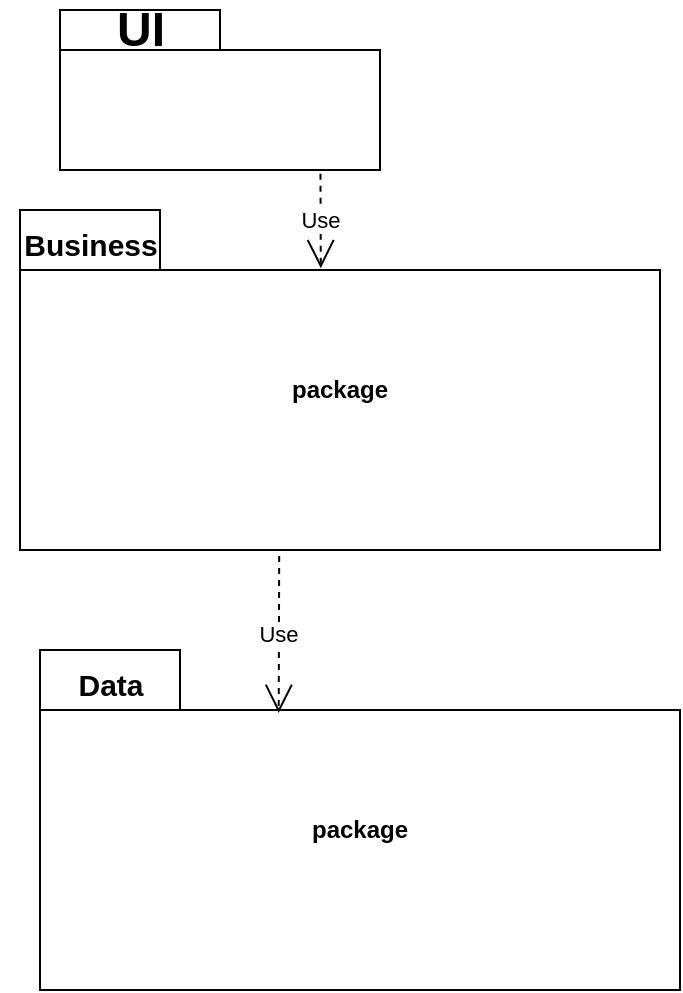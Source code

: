 <mxfile version="24.4.13" type="github">
  <diagram name="第 1 页" id="YO6ubXE0HBO4cMVrQvcU">
    <mxGraphModel dx="454" dy="240" grid="1" gridSize="10" guides="1" tooltips="1" connect="1" arrows="1" fold="1" page="1" pageScale="1" pageWidth="827" pageHeight="1169" math="0" shadow="0">
      <root>
        <mxCell id="0" />
        <mxCell id="1" parent="0" />
        <mxCell id="Ew3tYRvTV73FLmt3Qn77-1" value="" style="shape=folder;fontStyle=1;spacingTop=10;tabWidth=80;tabHeight=20;tabPosition=left;html=1;whiteSpace=wrap;" vertex="1" parent="1">
          <mxGeometry x="250" y="130" width="160" height="80" as="geometry" />
        </mxCell>
        <mxCell id="Ew3tYRvTV73FLmt3Qn77-2" value="UI" style="text;strokeColor=none;fillColor=none;html=1;fontSize=24;fontStyle=1;verticalAlign=middle;align=center;" vertex="1" parent="1">
          <mxGeometry x="250" y="130" width="80" height="20" as="geometry" />
        </mxCell>
        <mxCell id="Ew3tYRvTV73FLmt3Qn77-3" value="package" style="shape=folder;fontStyle=1;spacingTop=10;tabWidth=70;tabHeight=30;tabPosition=left;html=1;whiteSpace=wrap;" vertex="1" parent="1">
          <mxGeometry x="230" y="230" width="320" height="170" as="geometry" />
        </mxCell>
        <mxCell id="Ew3tYRvTV73FLmt3Qn77-5" value="&lt;font style=&quot;font-size: 15px;&quot;&gt;Business&lt;/font&gt;" style="text;strokeColor=none;fillColor=none;html=1;fontSize=24;fontStyle=1;verticalAlign=middle;align=center;" vertex="1" parent="1">
          <mxGeometry x="220" y="230" width="90" height="30" as="geometry" />
        </mxCell>
        <mxCell id="Ew3tYRvTV73FLmt3Qn77-6" value="package" style="shape=folder;fontStyle=1;spacingTop=10;tabWidth=70;tabHeight=30;tabPosition=left;html=1;whiteSpace=wrap;" vertex="1" parent="1">
          <mxGeometry x="240" y="450" width="320" height="170" as="geometry" />
        </mxCell>
        <mxCell id="Ew3tYRvTV73FLmt3Qn77-7" value="&lt;font style=&quot;font-size: 15px;&quot;&gt;Data&lt;/font&gt;" style="text;strokeColor=none;fillColor=none;html=1;fontSize=24;fontStyle=1;verticalAlign=middle;align=center;" vertex="1" parent="1">
          <mxGeometry x="230" y="450" width="90" height="30" as="geometry" />
        </mxCell>
        <mxCell id="Ew3tYRvTV73FLmt3Qn77-8" value="Use" style="endArrow=open;endSize=12;dashed=1;html=1;rounded=0;exitX=0.814;exitY=1.023;exitDx=0;exitDy=0;exitPerimeter=0;entryX=0.47;entryY=0.171;entryDx=0;entryDy=0;entryPerimeter=0;" edge="1" parent="1" source="Ew3tYRvTV73FLmt3Qn77-1" target="Ew3tYRvTV73FLmt3Qn77-3">
          <mxGeometry width="160" relative="1" as="geometry">
            <mxPoint x="360" y="240" as="sourcePoint" />
            <mxPoint x="520" y="240" as="targetPoint" />
          </mxGeometry>
        </mxCell>
        <mxCell id="Ew3tYRvTV73FLmt3Qn77-9" value="Use" style="endArrow=open;endSize=12;dashed=1;html=1;rounded=0;entryX=0.373;entryY=0.185;entryDx=0;entryDy=0;entryPerimeter=0;exitX=0.405;exitY=1.018;exitDx=0;exitDy=0;exitPerimeter=0;" edge="1" parent="1" source="Ew3tYRvTV73FLmt3Qn77-3" target="Ew3tYRvTV73FLmt3Qn77-6">
          <mxGeometry width="160" relative="1" as="geometry">
            <mxPoint x="360" y="410" as="sourcePoint" />
            <mxPoint x="520" y="410" as="targetPoint" />
          </mxGeometry>
        </mxCell>
      </root>
    </mxGraphModel>
  </diagram>
</mxfile>
